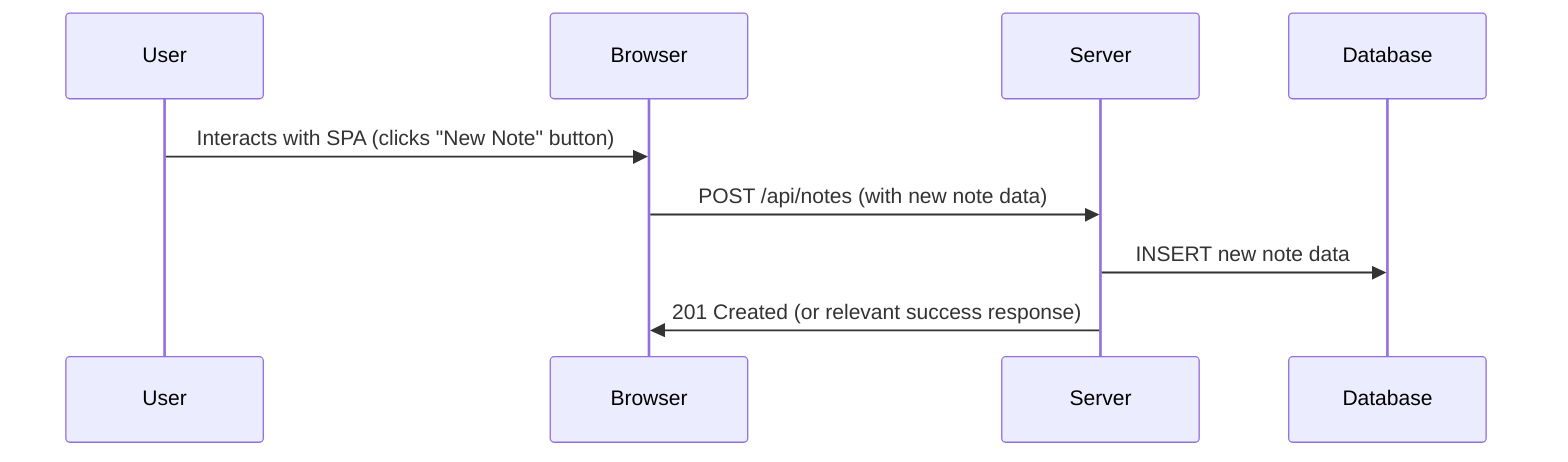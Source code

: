 sequenceDiagram
  participant User
  participant Browser
  participant Server
  User->>Browser: Interacts with SPA (clicks "New Note" button)  # Trigger for new note
  Browser->>Server: POST /api/notes (with new note data)
Server->>Database: INSERT new note data  # Assuming database storage
Server->>Browser: 201 Created (or relevant success response)